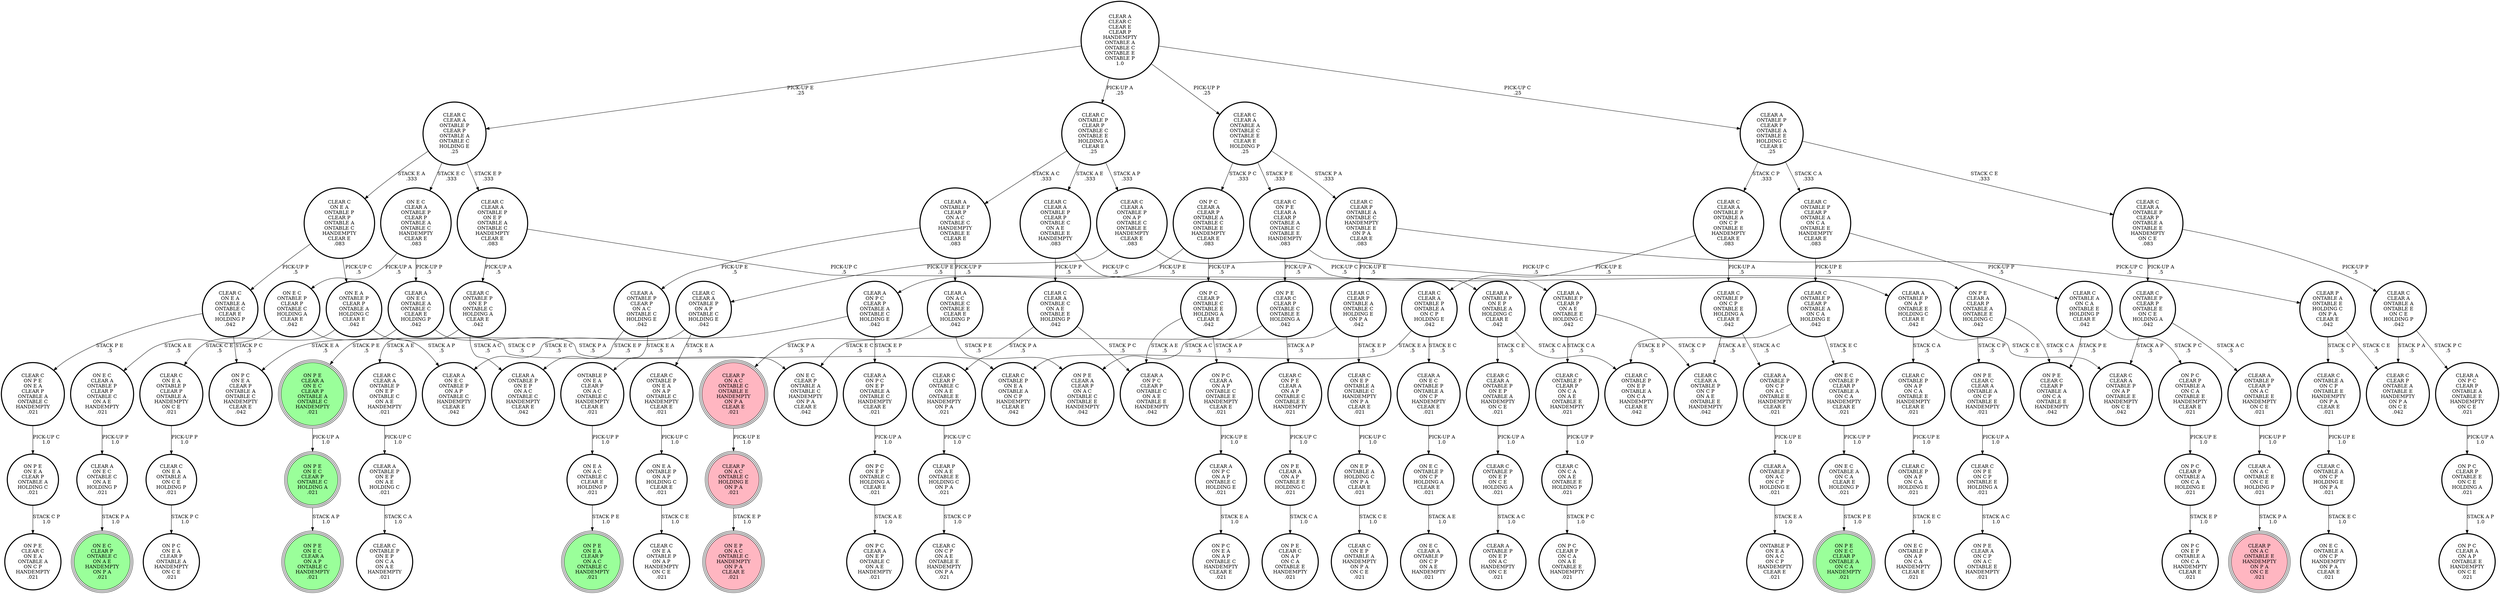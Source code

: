 digraph {
"CLEAR C\nONTABLE P\nON E P\nONTABLE C\nHOLDING A\nCLEAR E\n.042\n" -> "CLEAR A\nONTABLE P\nON E P\nON A C\nONTABLE C\nHANDEMPTY\nCLEAR E\n.042\n"[label="STACK A C\n.5\n"];
"CLEAR C\nONTABLE P\nON E P\nONTABLE C\nHOLDING A\nCLEAR E\n.042\n" -> "CLEAR C\nCLEAR A\nONTABLE P\nON E P\nONTABLE C\nON A E\nHANDEMPTY\n.021\n"[label="STACK A E\n.5\n"];
"CLEAR A\nCLEAR C\nCLEAR E\nCLEAR P\nHANDEMPTY\nONTABLE A\nONTABLE C\nONTABLE E\nONTABLE P\n1.0\n" -> "CLEAR C\nONTABLE P\nCLEAR P\nONTABLE C\nONTABLE E\nHOLDING A\nCLEAR E\n.25\n"[label="PICK-UP A\n.25\n"];
"CLEAR A\nCLEAR C\nCLEAR E\nCLEAR P\nHANDEMPTY\nONTABLE A\nONTABLE C\nONTABLE E\nONTABLE P\n1.0\n" -> "CLEAR A\nONTABLE P\nCLEAR P\nONTABLE A\nONTABLE E\nHOLDING C\nCLEAR E\n.25\n"[label="PICK-UP C\n.25\n"];
"CLEAR A\nCLEAR C\nCLEAR E\nCLEAR P\nHANDEMPTY\nONTABLE A\nONTABLE C\nONTABLE E\nONTABLE P\n1.0\n" -> "CLEAR C\nCLEAR A\nONTABLE P\nCLEAR P\nONTABLE A\nONTABLE C\nHOLDING E\n.25\n"[label="PICK-UP E\n.25\n"];
"CLEAR A\nCLEAR C\nCLEAR E\nCLEAR P\nHANDEMPTY\nONTABLE A\nONTABLE C\nONTABLE E\nONTABLE P\n1.0\n" -> "CLEAR C\nCLEAR A\nONTABLE A\nONTABLE C\nONTABLE E\nCLEAR E\nHOLDING P\n.25\n"[label="PICK-UP P\n.25\n"];
"CLEAR C\nCLEAR P\nONTABLE C\nON A E\nONTABLE E\nHANDEMPTY\nON P A\n.021\n" -> "CLEAR P\nON A E\nONTABLE E\nHOLDING C\nON P A\n.021\n"[label="PICK-UP C\n1.0\n"];
"ON E C\nCLEAR A\nONTABLE P\nCLEAR P\nONTABLE A\nONTABLE C\nHANDEMPTY\nCLEAR E\n.083\n" -> "CLEAR A\nON E C\nONTABLE A\nONTABLE C\nCLEAR E\nHOLDING P\n.042\n"[label="PICK-UP P\n.5\n"];
"ON E C\nCLEAR A\nONTABLE P\nCLEAR P\nONTABLE A\nONTABLE C\nHANDEMPTY\nCLEAR E\n.083\n" -> "ON E C\nONTABLE P\nCLEAR P\nONTABLE C\nHOLDING A\nCLEAR E\n.042\n"[label="PICK-UP A\n.5\n"];
"CLEAR A\nONTABLE P\nON E P\nONTABLE A\nHOLDING C\nCLEAR E\n.042\n" -> "CLEAR C\nCLEAR A\nONTABLE P\nON E P\nONTABLE A\nHANDEMPTY\nON C E\n.021\n"[label="STACK C E\n.5\n"];
"CLEAR A\nONTABLE P\nON E P\nONTABLE A\nHOLDING C\nCLEAR E\n.042\n" -> "CLEAR C\nONTABLE P\nON E P\nONTABLE A\nON C A\nHANDEMPTY\nCLEAR E\n.042\n"[label="STACK C A\n.5\n"];
"CLEAR C\nCLEAR P\nONTABLE A\nONTABLE C\nHANDEMPTY\nONTABLE E\nON P A\nCLEAR E\n.083\n" -> "CLEAR C\nCLEAR P\nONTABLE A\nONTABLE C\nHOLDING E\nON P A\n.042\n"[label="PICK-UP E\n.5\n"];
"CLEAR C\nCLEAR P\nONTABLE A\nONTABLE C\nHANDEMPTY\nONTABLE E\nON P A\nCLEAR E\n.083\n" -> "CLEAR P\nONTABLE A\nONTABLE E\nHOLDING C\nON P A\nCLEAR E\n.042\n"[label="PICK-UP C\n.5\n"];
"CLEAR C\nCLEAR A\nONTABLE P\nON E P\nONTABLE C\nON A E\nHANDEMPTY\n.021\n" -> "CLEAR A\nONTABLE P\nON E P\nON A E\nHOLDING C\n.021\n"[label="PICK-UP C\n1.0\n"];
"CLEAR C\nONTABLE P\nON C P\nONTABLE E\nHOLDING A\nCLEAR E\n.042\n" -> "CLEAR C\nCLEAR A\nONTABLE P\nON C P\nON A E\nONTABLE E\nHANDEMPTY\n.042\n"[label="STACK A E\n.5\n"];
"CLEAR C\nONTABLE P\nON C P\nONTABLE E\nHOLDING A\nCLEAR E\n.042\n" -> "CLEAR A\nONTABLE P\nON C P\nON A C\nONTABLE E\nHANDEMPTY\nCLEAR E\n.021\n"[label="STACK A C\n.5\n"];
"CLEAR C\nONTABLE P\nON E P\nON C E\nHOLDING A\n.021\n" -> "CLEAR A\nONTABLE P\nON E P\nON A C\nHANDEMPTY\nON C E\n.021\n"[label="STACK A C\n1.0\n"];
"CLEAR A\nONTABLE P\nCLEAR P\nON A E\nONTABLE E\nHOLDING C\n.042\n" -> "CLEAR C\nONTABLE P\nCLEAR P\nON C A\nON A E\nONTABLE E\nHANDEMPTY\n.021\n"[label="STACK C A\n.5\n"];
"CLEAR A\nONTABLE P\nCLEAR P\nON A E\nONTABLE E\nHOLDING C\n.042\n" -> "CLEAR C\nCLEAR A\nONTABLE P\nON C P\nON A E\nONTABLE E\nHANDEMPTY\n.042\n"[label="STACK C P\n.5\n"];
"ON P E\nCLEAR A\nCLEAR P\nONTABLE A\nONTABLE E\nHOLDING C\n.042\n" -> "ON P E\nCLEAR C\nCLEAR A\nONTABLE A\nON C P\nONTABLE E\nHANDEMPTY\n.021\n"[label="STACK C P\n.5\n"];
"ON P E\nCLEAR A\nCLEAR P\nONTABLE A\nONTABLE E\nHOLDING C\n.042\n" -> "ON P E\nCLEAR C\nCLEAR P\nONTABLE A\nON C A\nONTABLE E\nHANDEMPTY\n.042\n"[label="STACK C A\n.5\n"];
"CLEAR A\nONTABLE P\nCLEAR P\nON A C\nONTABLE C\nHOLDING E\n.042\n" -> "ONTABLE P\nON E A\nCLEAR P\nON A C\nONTABLE C\nHANDEMPTY\nCLEAR E\n.021\n"[label="STACK E A\n.5\n"];
"CLEAR A\nONTABLE P\nCLEAR P\nON A C\nONTABLE C\nHOLDING E\n.042\n" -> "CLEAR A\nONTABLE P\nON E P\nON A C\nONTABLE C\nHANDEMPTY\nCLEAR E\n.042\n"[label="STACK E P\n.5\n"];
"CLEAR C\nONTABLE A\nON C A\nONTABLE E\nHOLDING P\nCLEAR E\n.042\n" -> "ON P E\nCLEAR C\nCLEAR P\nONTABLE A\nON C A\nONTABLE E\nHANDEMPTY\n.042\n"[label="STACK P E\n.5\n"];
"CLEAR C\nONTABLE A\nON C A\nONTABLE E\nHOLDING P\nCLEAR E\n.042\n" -> "ON P C\nCLEAR P\nONTABLE A\nON C A\nONTABLE E\nHANDEMPTY\nCLEAR E\n.021\n"[label="STACK P C\n.5\n"];
"CLEAR C\nONTABLE P\nCLEAR P\nONTABLE E\nON C E\nHOLDING A\n.042\n" -> "CLEAR C\nCLEAR A\nONTABLE P\nON A P\nONTABLE E\nHANDEMPTY\nON C E\n.042\n"[label="STACK A P\n.5\n"];
"CLEAR C\nONTABLE P\nCLEAR P\nONTABLE E\nON C E\nHOLDING A\n.042\n" -> "CLEAR A\nONTABLE P\nCLEAR P\nON A C\nONTABLE E\nHANDEMPTY\nON C E\n.021\n"[label="STACK A C\n.5\n"];
"CLEAR C\nONTABLE P\nCLEAR P\nONTABLE A\nON C A\nHOLDING E\n.042\n" -> "ON E C\nONTABLE P\nCLEAR P\nONTABLE A\nON C A\nHANDEMPTY\nCLEAR E\n.021\n"[label="STACK E C\n.5\n"];
"CLEAR C\nONTABLE P\nCLEAR P\nONTABLE A\nON C A\nHOLDING E\n.042\n" -> "CLEAR C\nONTABLE P\nON E P\nONTABLE A\nON C A\nHANDEMPTY\nCLEAR E\n.042\n"[label="STACK E P\n.5\n"];
"CLEAR C\nONTABLE A\nON C P\nHOLDING E\nON P A\n.021\n" -> "ON E C\nONTABLE A\nON C P\nHANDEMPTY\nON P A\nCLEAR E\n.021\n"[label="STACK E C\n1.0\n"];
"CLEAR C\nCLEAR A\nONTABLE P\nCLEAR P\nONTABLE C\nON A E\nONTABLE E\nHANDEMPTY\n.083\n" -> "CLEAR A\nONTABLE P\nCLEAR P\nON A E\nONTABLE E\nHOLDING C\n.042\n"[label="PICK-UP C\n.5\n"];
"CLEAR C\nCLEAR A\nONTABLE P\nCLEAR P\nONTABLE C\nON A E\nONTABLE E\nHANDEMPTY\n.083\n" -> "CLEAR C\nCLEAR A\nONTABLE C\nON A E\nONTABLE E\nHOLDING P\n.042\n"[label="PICK-UP P\n.5\n"];
"ON P C\nCLEAR P\nONTABLE C\nONTABLE E\nHOLDING A\nCLEAR E\n.042\n" -> "CLEAR A\nON P C\nCLEAR P\nONTABLE C\nON A E\nONTABLE E\nHANDEMPTY\n.042\n"[label="STACK A E\n.5\n"];
"ON P C\nCLEAR P\nONTABLE C\nONTABLE E\nHOLDING A\nCLEAR E\n.042\n" -> "ON P C\nCLEAR A\nON A P\nONTABLE C\nONTABLE E\nHANDEMPTY\nCLEAR E\n.021\n"[label="STACK A P\n.5\n"];
"CLEAR C\nCLEAR A\nONTABLE P\nON E P\nONTABLE A\nHANDEMPTY\nON C E\n.021\n" -> "CLEAR C\nONTABLE P\nON E P\nON C E\nHOLDING A\n.021\n"[label="PICK-UP A\n1.0\n"];
"CLEAR A\nONTABLE P\nCLEAR P\nONTABLE A\nONTABLE E\nHOLDING C\nCLEAR E\n.25\n" -> "CLEAR C\nCLEAR A\nONTABLE P\nCLEAR P\nONTABLE A\nONTABLE E\nHANDEMPTY\nON C E\n.083\n"[label="STACK C E\n.333\n"];
"CLEAR A\nONTABLE P\nCLEAR P\nONTABLE A\nONTABLE E\nHOLDING C\nCLEAR E\n.25\n" -> "CLEAR C\nCLEAR A\nONTABLE P\nONTABLE A\nON C P\nONTABLE E\nHANDEMPTY\nCLEAR E\n.083\n"[label="STACK C P\n.333\n"];
"CLEAR A\nONTABLE P\nCLEAR P\nONTABLE A\nONTABLE E\nHOLDING C\nCLEAR E\n.25\n" -> "CLEAR C\nONTABLE P\nCLEAR P\nONTABLE A\nON C A\nONTABLE E\nHANDEMPTY\nCLEAR E\n.083\n"[label="STACK C A\n.333\n"];
"ON P E\nON E C\nCLEAR P\nONTABLE C\nHOLDING A\n.021\n" -> "ON P E\nON E C\nCLEAR A\nON A P\nONTABLE C\nHANDEMPTY\n.021\n"[label="STACK A P\n1.0\n"];
"CLEAR A\nONTABLE P\nON A P\nONTABLE E\nHOLDING C\nCLEAR E\n.042\n" -> "CLEAR C\nONTABLE P\nON A P\nON C A\nONTABLE E\nHANDEMPTY\nCLEAR E\n.021\n"[label="STACK C A\n.5\n"];
"CLEAR A\nONTABLE P\nON A P\nONTABLE E\nHOLDING C\nCLEAR E\n.042\n" -> "CLEAR C\nCLEAR A\nONTABLE P\nON A P\nONTABLE E\nHANDEMPTY\nON C E\n.042\n"[label="STACK C E\n.5\n"];
"ON E C\nONTABLE P\nCLEAR P\nONTABLE C\nHOLDING A\nCLEAR E\n.042\n" -> "CLEAR A\nON E C\nONTABLE P\nON A P\nONTABLE C\nHANDEMPTY\nCLEAR E\n.042\n"[label="STACK A P\n.5\n"];
"ON E C\nONTABLE P\nCLEAR P\nONTABLE C\nHOLDING A\nCLEAR E\n.042\n" -> "ON E C\nCLEAR A\nONTABLE P\nCLEAR P\nONTABLE C\nON A E\nHANDEMPTY\n.021\n"[label="STACK A E\n.5\n"];
"CLEAR C\nONTABLE P\nON A P\nON C A\nHOLDING E\n.021\n" -> "ON E C\nONTABLE P\nON A P\nON C A\nHANDEMPTY\nCLEAR E\n.021\n"[label="STACK E C\n1.0\n"];
"CLEAR A\nONTABLE P\nCLEAR P\nON A C\nONTABLE E\nHANDEMPTY\nON C E\n.021\n" -> "CLEAR A\nON A C\nONTABLE E\nON C E\nHOLDING P\n.021\n"[label="PICK-UP P\n1.0\n"];
"CLEAR C\nON E A\nONTABLE A\nONTABLE C\nCLEAR E\nHOLDING P\n.042\n" -> "CLEAR C\nON P E\nON E A\nCLEAR P\nONTABLE A\nONTABLE C\nHANDEMPTY\n.021\n"[label="STACK P E\n.5\n"];
"CLEAR C\nON E A\nONTABLE A\nONTABLE C\nCLEAR E\nHOLDING P\n.042\n" -> "ON P C\nON E A\nCLEAR P\nONTABLE A\nONTABLE C\nHANDEMPTY\nCLEAR E\n.042\n"[label="STACK P C\n.5\n"];
"ON P C\nCLEAR A\nON A P\nONTABLE C\nONTABLE E\nHANDEMPTY\nCLEAR E\n.021\n" -> "CLEAR A\nON P C\nON A P\nONTABLE C\nHOLDING E\n.021\n"[label="PICK-UP E\n1.0\n"];
"CLEAR C\nON P E\nON C P\nONTABLE E\nHOLDING A\n.021\n" -> "ON P E\nCLEAR A\nON C P\nON A C\nONTABLE E\nHANDEMPTY\n.021\n"[label="STACK A C\n1.0\n"];
"ON P E\nCLEAR A\nON A P\nONTABLE E\nHOLDING C\n.021\n" -> "ON P E\nCLEAR C\nON A P\nON C A\nONTABLE E\nHANDEMPTY\n.021\n"[label="STACK C A\n1.0\n"];
"CLEAR A\nON E C\nONTABLE P\nONTABLE A\nON C P\nHANDEMPTY\nCLEAR E\n.021\n" -> "ON E C\nONTABLE P\nON C P\nHOLDING A\nCLEAR E\n.021\n"[label="PICK-UP A\n1.0\n"];
"ON P E\nON E A\nCLEAR P\nONTABLE A\nHOLDING C\n.021\n" -> "ON P E\nCLEAR C\nON E A\nONTABLE A\nON C P\nHANDEMPTY\n.021\n"[label="STACK C P\n1.0\n"];
"CLEAR P\nONTABLE A\nONTABLE E\nHOLDING C\nON P A\nCLEAR E\n.042\n" -> "CLEAR C\nCLEAR P\nONTABLE A\nONTABLE E\nHANDEMPTY\nON P A\nON C E\n.042\n"[label="STACK C E\n.5\n"];
"CLEAR P\nONTABLE A\nONTABLE E\nHOLDING C\nON P A\nCLEAR E\n.042\n" -> "CLEAR C\nONTABLE A\nON C P\nONTABLE E\nHANDEMPTY\nON P A\nCLEAR E\n.021\n"[label="STACK C P\n.5\n"];
"CLEAR C\nON E A\nONTABLE P\nCLEAR P\nONTABLE A\nHANDEMPTY\nON C E\n.021\n" -> "CLEAR C\nON E A\nONTABLE A\nON C E\nHOLDING P\n.021\n"[label="PICK-UP P\n1.0\n"];
"CLEAR A\nON A C\nONTABLE C\nONTABLE E\nCLEAR E\nHOLDING P\n.042\n" -> "ON P E\nCLEAR A\nCLEAR P\nON A C\nONTABLE C\nONTABLE E\nHANDEMPTY\n.042\n"[label="STACK P E\n.5\n"];
"CLEAR A\nON A C\nONTABLE C\nONTABLE E\nCLEAR E\nHOLDING P\n.042\n" -> "CLEAR P\nON A C\nONTABLE C\nONTABLE E\nHANDEMPTY\nON P A\nCLEAR E\n.021\n"[label="STACK P A\n.5\n"];
"CLEAR C\nCLEAR A\nONTABLE A\nONTABLE E\nON C E\nHOLDING P\n.042\n" -> "CLEAR A\nON P C\nCLEAR P\nONTABLE A\nONTABLE E\nHANDEMPTY\nON C E\n.021\n"[label="STACK P C\n.5\n"];
"CLEAR C\nCLEAR A\nONTABLE A\nONTABLE E\nON C E\nHOLDING P\n.042\n" -> "CLEAR C\nCLEAR P\nONTABLE A\nONTABLE E\nHANDEMPTY\nON P A\nON C E\n.042\n"[label="STACK P A\n.5\n"];
"CLEAR C\nCLEAR A\nONTABLE P\nCLEAR P\nONTABLE A\nONTABLE E\nHANDEMPTY\nON C E\n.083\n" -> "CLEAR C\nCLEAR A\nONTABLE A\nONTABLE E\nON C E\nHOLDING P\n.042\n"[label="PICK-UP P\n.5\n"];
"CLEAR C\nCLEAR A\nONTABLE P\nCLEAR P\nONTABLE A\nONTABLE E\nHANDEMPTY\nON C E\n.083\n" -> "CLEAR C\nONTABLE P\nCLEAR P\nONTABLE E\nON C E\nHOLDING A\n.042\n"[label="PICK-UP A\n.5\n"];
"CLEAR C\nONTABLE P\nON A P\nON C A\nONTABLE E\nHANDEMPTY\nCLEAR E\n.021\n" -> "CLEAR C\nONTABLE P\nON A P\nON C A\nHOLDING E\n.021\n"[label="PICK-UP E\n1.0\n"];
"CLEAR C\nCLEAR A\nONTABLE P\nONTABLE A\nON C P\nONTABLE E\nHANDEMPTY\nCLEAR E\n.083\n" -> "CLEAR C\nCLEAR A\nONTABLE P\nONTABLE A\nON C P\nHOLDING E\n.042\n"[label="PICK-UP E\n.5\n"];
"CLEAR C\nCLEAR A\nONTABLE P\nONTABLE A\nON C P\nONTABLE E\nHANDEMPTY\nCLEAR E\n.083\n" -> "CLEAR C\nONTABLE P\nON C P\nONTABLE E\nHOLDING A\nCLEAR E\n.042\n"[label="PICK-UP A\n.5\n"];
"CLEAR A\nON P C\nON E P\nONTABLE A\nONTABLE C\nHANDEMPTY\nCLEAR E\n.021\n" -> "ON P C\nON E P\nONTABLE C\nHOLDING A\nCLEAR E\n.021\n"[label="PICK-UP A\n1.0\n"];
"CLEAR P\nON A E\nONTABLE E\nHOLDING C\nON P A\n.021\n" -> "CLEAR C\nON C P\nON A E\nONTABLE E\nHANDEMPTY\nON P A\n.021\n"[label="STACK C P\n1.0\n"];
"CLEAR C\nCLEAR P\nONTABLE A\nONTABLE C\nHOLDING E\nON P A\n.042\n" -> "ON E C\nCLEAR P\nONTABLE A\nONTABLE C\nHANDEMPTY\nON P A\nCLEAR E\n.042\n"[label="STACK E C\n.5\n"];
"CLEAR C\nCLEAR P\nONTABLE A\nONTABLE C\nHOLDING E\nON P A\n.042\n" -> "CLEAR C\nON E P\nONTABLE A\nONTABLE C\nHANDEMPTY\nON P A\nCLEAR E\n.021\n"[label="STACK E P\n.5\n"];
"CLEAR A\nONTABLE P\nON C P\nON A C\nONTABLE E\nHANDEMPTY\nCLEAR E\n.021\n" -> "CLEAR A\nONTABLE P\nON A C\nON C P\nHOLDING E\n.021\n"[label="PICK-UP E\n1.0\n"];
"CLEAR C\nON E P\nONTABLE A\nONTABLE C\nHANDEMPTY\nON P A\nCLEAR E\n.021\n" -> "ON E P\nONTABLE A\nHOLDING C\nON P A\nCLEAR E\n.021\n"[label="PICK-UP C\n1.0\n"];
"ON P E\nCLEAR C\nCLEAR A\nONTABLE A\nON C P\nONTABLE E\nHANDEMPTY\n.021\n" -> "CLEAR C\nON P E\nON C P\nONTABLE E\nHOLDING A\n.021\n"[label="PICK-UP A\n1.0\n"];
"CLEAR A\nONTABLE P\nON E P\nON A E\nHOLDING C\n.021\n" -> "CLEAR C\nONTABLE P\nON E P\nON C A\nON A E\nHANDEMPTY\n.021\n"[label="STACK C A\n1.0\n"];
"CLEAR C\nONTABLE P\nCLEAR P\nONTABLE A\nON C A\nONTABLE E\nHANDEMPTY\nCLEAR E\n.083\n" -> "CLEAR C\nONTABLE P\nCLEAR P\nONTABLE A\nON C A\nHOLDING E\n.042\n"[label="PICK-UP E\n.5\n"];
"CLEAR C\nONTABLE P\nCLEAR P\nONTABLE A\nON C A\nONTABLE E\nHANDEMPTY\nCLEAR E\n.083\n" -> "CLEAR C\nONTABLE A\nON C A\nONTABLE E\nHOLDING P\nCLEAR E\n.042\n"[label="PICK-UP P\n.5\n"];
"CLEAR P\nON A C\nONTABLE C\nONTABLE E\nHANDEMPTY\nON P A\nCLEAR E\n.021\n" -> "CLEAR P\nON A C\nONTABLE C\nHOLDING E\nON P A\n.021\n"[label="PICK-UP E\n1.0\n"];
"ONTABLE P\nON E A\nCLEAR P\nON A C\nONTABLE C\nHANDEMPTY\nCLEAR E\n.021\n" -> "ON E A\nON A C\nONTABLE C\nCLEAR E\nHOLDING P\n.021\n"[label="PICK-UP P\n1.0\n"];
"CLEAR A\nONTABLE P\nON A C\nON C P\nHOLDING E\n.021\n" -> "ONTABLE P\nON E A\nON A C\nON C P\nHANDEMPTY\nCLEAR E\n.021\n"[label="STACK E A\n1.0\n"];
"ON E C\nONTABLE P\nON C P\nHOLDING A\nCLEAR E\n.021\n" -> "ON E C\nCLEAR A\nONTABLE P\nON C P\nON A E\nHANDEMPTY\n.021\n"[label="STACK A E\n1.0\n"];
"CLEAR A\nON E C\nONTABLE C\nON A E\nHOLDING P\n.021\n" -> "ON E C\nCLEAR P\nONTABLE C\nON A E\nHANDEMPTY\nON P A\n.021\n"[label="STACK P A\n1.0\n"];
"CLEAR C\nONTABLE P\nCLEAR P\nONTABLE C\nONTABLE E\nHOLDING A\nCLEAR E\n.25\n" -> "CLEAR A\nONTABLE P\nCLEAR P\nON A C\nONTABLE C\nHANDEMPTY\nONTABLE E\nCLEAR E\n.083\n"[label="STACK A C\n.333\n"];
"CLEAR C\nONTABLE P\nCLEAR P\nONTABLE C\nONTABLE E\nHOLDING A\nCLEAR E\n.25\n" -> "CLEAR C\nCLEAR A\nONTABLE P\nCLEAR P\nONTABLE C\nON A E\nONTABLE E\nHANDEMPTY\n.083\n"[label="STACK A E\n.333\n"];
"CLEAR C\nONTABLE P\nCLEAR P\nONTABLE C\nONTABLE E\nHOLDING A\nCLEAR E\n.25\n" -> "CLEAR C\nCLEAR A\nONTABLE P\nON A P\nONTABLE C\nONTABLE E\nHANDEMPTY\nCLEAR E\n.083\n"[label="STACK A P\n.333\n"];
"ON E P\nONTABLE A\nHOLDING C\nON P A\nCLEAR E\n.021\n" -> "CLEAR C\nON E P\nONTABLE A\nHANDEMPTY\nON P A\nON C E\n.021\n"[label="STACK C E\n1.0\n"];
"ON P E\nCLEAR A\nON E C\nCLEAR P\nONTABLE A\nONTABLE C\nHANDEMPTY\n.021\n" -> "ON P E\nON E C\nCLEAR P\nONTABLE C\nHOLDING A\n.021\n"[label="PICK-UP A\n1.0\n"];
"CLEAR C\nON P E\nCLEAR A\nON A P\nONTABLE C\nONTABLE E\nHANDEMPTY\n.021\n" -> "ON P E\nCLEAR A\nON A P\nONTABLE E\nHOLDING C\n.021\n"[label="PICK-UP C\n1.0\n"];
"ON E A\nONTABLE P\nON A P\nHOLDING C\nCLEAR E\n.021\n" -> "CLEAR C\nON E A\nONTABLE P\nON A P\nHANDEMPTY\nON C E\n.021\n"[label="STACK C E\n1.0\n"];
"CLEAR C\nCLEAR A\nONTABLE P\nON A P\nONTABLE C\nHOLDING E\n.042\n" -> "CLEAR A\nON E C\nONTABLE P\nON A P\nONTABLE C\nHANDEMPTY\nCLEAR E\n.042\n"[label="STACK E C\n.5\n"];
"CLEAR C\nCLEAR A\nONTABLE P\nON A P\nONTABLE C\nHOLDING E\n.042\n" -> "CLEAR C\nONTABLE P\nON E A\nON A P\nONTABLE C\nHANDEMPTY\nCLEAR E\n.021\n"[label="STACK E A\n.5\n"];
"CLEAR C\nON E A\nONTABLE A\nON C E\nHOLDING P\n.021\n" -> "ON P C\nON E A\nCLEAR P\nONTABLE A\nHANDEMPTY\nON C E\n.021\n"[label="STACK P C\n1.0\n"];
"CLEAR A\nON E C\nONTABLE A\nONTABLE C\nCLEAR E\nHOLDING P\n.042\n" -> "ON P E\nCLEAR A\nON E C\nCLEAR P\nONTABLE A\nONTABLE C\nHANDEMPTY\n.021\n"[label="STACK P E\n.5\n"];
"CLEAR A\nON E C\nONTABLE A\nONTABLE C\nCLEAR E\nHOLDING P\n.042\n" -> "ON E C\nCLEAR P\nONTABLE A\nONTABLE C\nHANDEMPTY\nON P A\nCLEAR E\n.042\n"[label="STACK P A\n.5\n"];
"ON P C\nCLEAR P\nONTABLE E\nON C E\nHOLDING A\n.021\n" -> "ON P C\nCLEAR A\nON A P\nONTABLE E\nHANDEMPTY\nON C E\n.021\n"[label="STACK A P\n1.0\n"];
"ON P E\nCLEAR C\nCLEAR P\nONTABLE C\nONTABLE E\nHOLDING A\n.042\n" -> "ON P E\nCLEAR A\nCLEAR P\nON A C\nONTABLE C\nONTABLE E\nHANDEMPTY\n.042\n"[label="STACK A C\n.5\n"];
"ON P E\nCLEAR C\nCLEAR P\nONTABLE C\nONTABLE E\nHOLDING A\n.042\n" -> "CLEAR C\nON P E\nCLEAR A\nON A P\nONTABLE C\nONTABLE E\nHANDEMPTY\n.021\n"[label="STACK A P\n.5\n"];
"ON E C\nONTABLE P\nCLEAR P\nONTABLE A\nON C A\nHANDEMPTY\nCLEAR E\n.021\n" -> "ON E C\nONTABLE A\nON C A\nCLEAR E\nHOLDING P\n.021\n"[label="PICK-UP P\n1.0\n"];
"CLEAR C\nCLEAR A\nONTABLE P\nONTABLE A\nON C P\nHOLDING E\n.042\n" -> "CLEAR A\nON E C\nONTABLE P\nONTABLE A\nON C P\nHANDEMPTY\nCLEAR E\n.021\n"[label="STACK E C\n.5\n"];
"CLEAR C\nCLEAR A\nONTABLE P\nONTABLE A\nON C P\nHOLDING E\n.042\n" -> "CLEAR C\nONTABLE P\nON E A\nONTABLE A\nON C P\nHANDEMPTY\nCLEAR E\n.042\n"[label="STACK E A\n.5\n"];
"ON P C\nCLEAR P\nONTABLE A\nON C A\nHOLDING E\n.021\n" -> "ON P C\nON E P\nONTABLE A\nON C A\nHANDEMPTY\nCLEAR E\n.021\n"[label="STACK E P\n1.0\n"];
"CLEAR C\nCLEAR A\nONTABLE C\nON A E\nONTABLE E\nHOLDING P\n.042\n" -> "CLEAR C\nCLEAR P\nONTABLE C\nON A E\nONTABLE E\nHANDEMPTY\nON P A\n.021\n"[label="STACK P A\n.5\n"];
"CLEAR C\nCLEAR A\nONTABLE C\nON A E\nONTABLE E\nHOLDING P\n.042\n" -> "CLEAR A\nON P C\nCLEAR P\nONTABLE C\nON A E\nONTABLE E\nHANDEMPTY\n.042\n"[label="STACK P C\n.5\n"];
"CLEAR C\nCLEAR A\nONTABLE P\nCLEAR P\nONTABLE A\nONTABLE C\nHOLDING E\n.25\n" -> "CLEAR C\nON E A\nONTABLE P\nCLEAR P\nONTABLE A\nONTABLE C\nHANDEMPTY\nCLEAR E\n.083\n"[label="STACK E A\n.333\n"];
"CLEAR C\nCLEAR A\nONTABLE P\nCLEAR P\nONTABLE A\nONTABLE C\nHOLDING E\n.25\n" -> "ON E C\nCLEAR A\nONTABLE P\nCLEAR P\nONTABLE A\nONTABLE C\nHANDEMPTY\nCLEAR E\n.083\n"[label="STACK E C\n.333\n"];
"CLEAR C\nCLEAR A\nONTABLE P\nCLEAR P\nONTABLE A\nONTABLE C\nHOLDING E\n.25\n" -> "CLEAR C\nCLEAR A\nONTABLE P\nON E P\nONTABLE A\nONTABLE C\nHANDEMPTY\nCLEAR E\n.083\n"[label="STACK E P\n.333\n"];
"CLEAR C\nON E A\nONTABLE P\nCLEAR P\nONTABLE A\nONTABLE C\nHANDEMPTY\nCLEAR E\n.083\n" -> "CLEAR C\nON E A\nONTABLE A\nONTABLE C\nCLEAR E\nHOLDING P\n.042\n"[label="PICK-UP P\n.5\n"];
"CLEAR C\nON E A\nONTABLE P\nCLEAR P\nONTABLE A\nONTABLE C\nHANDEMPTY\nCLEAR E\n.083\n" -> "ON E A\nONTABLE P\nCLEAR P\nONTABLE A\nHOLDING C\nCLEAR E\n.042\n"[label="PICK-UP C\n.5\n"];
"CLEAR C\nON P E\nON E A\nCLEAR P\nONTABLE A\nONTABLE C\nHANDEMPTY\n.021\n" -> "ON P E\nON E A\nCLEAR P\nONTABLE A\nHOLDING C\n.021\n"[label="PICK-UP C\n1.0\n"];
"CLEAR A\nONTABLE P\nCLEAR P\nON A C\nONTABLE C\nHANDEMPTY\nONTABLE E\nCLEAR E\n.083\n" -> "CLEAR A\nONTABLE P\nCLEAR P\nON A C\nONTABLE C\nHOLDING E\n.042\n"[label="PICK-UP E\n.5\n"];
"CLEAR A\nONTABLE P\nCLEAR P\nON A C\nONTABLE C\nHANDEMPTY\nONTABLE E\nCLEAR E\n.083\n" -> "CLEAR A\nON A C\nONTABLE C\nONTABLE E\nCLEAR E\nHOLDING P\n.042\n"[label="PICK-UP P\n.5\n"];
"ON E A\nONTABLE P\nCLEAR P\nONTABLE A\nHOLDING C\nCLEAR E\n.042\n" -> "CLEAR C\nONTABLE P\nON E A\nONTABLE A\nON C P\nHANDEMPTY\nCLEAR E\n.042\n"[label="STACK C P\n.5\n"];
"ON E A\nONTABLE P\nCLEAR P\nONTABLE A\nHOLDING C\nCLEAR E\n.042\n" -> "CLEAR C\nON E A\nONTABLE P\nCLEAR P\nONTABLE A\nHANDEMPTY\nON C E\n.021\n"[label="STACK C E\n.5\n"];
"CLEAR P\nON A C\nONTABLE C\nHOLDING E\nON P A\n.021\n" -> "ON E P\nON A C\nONTABLE C\nHANDEMPTY\nON P A\nCLEAR E\n.021\n"[label="STACK E P\n1.0\n"];
"CLEAR C\nCLEAR A\nONTABLE P\nON A P\nONTABLE C\nONTABLE E\nHANDEMPTY\nCLEAR E\n.083\n" -> "CLEAR C\nCLEAR A\nONTABLE P\nON A P\nONTABLE C\nHOLDING E\n.042\n"[label="PICK-UP E\n.5\n"];
"CLEAR C\nCLEAR A\nONTABLE P\nON A P\nONTABLE C\nONTABLE E\nHANDEMPTY\nCLEAR E\n.083\n" -> "CLEAR A\nONTABLE P\nON A P\nONTABLE E\nHOLDING C\nCLEAR E\n.042\n"[label="PICK-UP C\n.5\n"];
"CLEAR A\nON A C\nONTABLE E\nON C E\nHOLDING P\n.021\n" -> "CLEAR P\nON A C\nONTABLE E\nHANDEMPTY\nON P A\nON C E\n.021\n"[label="STACK P A\n1.0\n"];
"CLEAR A\nON P C\nCLEAR P\nONTABLE A\nONTABLE C\nHOLDING E\n.042\n" -> "CLEAR A\nON P C\nON E P\nONTABLE A\nONTABLE C\nHANDEMPTY\nCLEAR E\n.021\n"[label="STACK E P\n.5\n"];
"CLEAR A\nON P C\nCLEAR P\nONTABLE A\nONTABLE C\nHOLDING E\n.042\n" -> "ON P C\nON E A\nCLEAR P\nONTABLE A\nONTABLE C\nHANDEMPTY\nCLEAR E\n.042\n"[label="STACK E A\n.5\n"];
"ON E C\nCLEAR A\nONTABLE P\nCLEAR P\nONTABLE C\nON A E\nHANDEMPTY\n.021\n" -> "CLEAR A\nON E C\nONTABLE C\nON A E\nHOLDING P\n.021\n"[label="PICK-UP P\n1.0\n"];
"CLEAR C\nON C A\nON A E\nONTABLE E\nHOLDING P\n.021\n" -> "ON P C\nCLEAR P\nON C A\nON A E\nONTABLE E\nHANDEMPTY\n.021\n"[label="STACK P C\n1.0\n"];
"CLEAR C\nCLEAR A\nONTABLE A\nONTABLE C\nONTABLE E\nCLEAR E\nHOLDING P\n.25\n" -> "ON P C\nCLEAR A\nCLEAR P\nONTABLE A\nONTABLE C\nONTABLE E\nHANDEMPTY\nCLEAR E\n.083\n"[label="STACK P C\n.333\n"];
"CLEAR C\nCLEAR A\nONTABLE A\nONTABLE C\nONTABLE E\nCLEAR E\nHOLDING P\n.25\n" -> "CLEAR C\nCLEAR P\nONTABLE A\nONTABLE C\nHANDEMPTY\nONTABLE E\nON P A\nCLEAR E\n.083\n"[label="STACK P A\n.333\n"];
"CLEAR C\nCLEAR A\nONTABLE A\nONTABLE C\nONTABLE E\nCLEAR E\nHOLDING P\n.25\n" -> "CLEAR C\nON P E\nCLEAR A\nCLEAR P\nONTABLE A\nONTABLE C\nONTABLE E\nHANDEMPTY\n.083\n"[label="STACK P E\n.333\n"];
"CLEAR A\nON P C\nON A P\nONTABLE C\nHOLDING E\n.021\n" -> "ON P C\nON E A\nON A P\nONTABLE C\nHANDEMPTY\nCLEAR E\n.021\n"[label="STACK E A\n1.0\n"];
"ON E C\nONTABLE A\nON C A\nCLEAR E\nHOLDING P\n.021\n" -> "ON P E\nON E C\nCLEAR P\nONTABLE A\nON C A\nHANDEMPTY\n.021\n"[label="STACK P E\n1.0\n"];
"ON P C\nCLEAR A\nCLEAR P\nONTABLE A\nONTABLE C\nONTABLE E\nHANDEMPTY\nCLEAR E\n.083\n" -> "CLEAR A\nON P C\nCLEAR P\nONTABLE A\nONTABLE C\nHOLDING E\n.042\n"[label="PICK-UP E\n.5\n"];
"ON P C\nCLEAR A\nCLEAR P\nONTABLE A\nONTABLE C\nONTABLE E\nHANDEMPTY\nCLEAR E\n.083\n" -> "ON P C\nCLEAR P\nONTABLE C\nONTABLE E\nHOLDING A\nCLEAR E\n.042\n"[label="PICK-UP A\n.5\n"];
"ON E A\nON A C\nONTABLE C\nCLEAR E\nHOLDING P\n.021\n" -> "ON P E\nON E A\nCLEAR P\nON A C\nONTABLE C\nHANDEMPTY\n.021\n"[label="STACK P E\n1.0\n"];
"CLEAR C\nONTABLE A\nON C P\nONTABLE E\nHANDEMPTY\nON P A\nCLEAR E\n.021\n" -> "CLEAR C\nONTABLE A\nON C P\nHOLDING E\nON P A\n.021\n"[label="PICK-UP E\n1.0\n"];
"CLEAR C\nONTABLE P\nON E A\nON A P\nONTABLE C\nHANDEMPTY\nCLEAR E\n.021\n" -> "ON E A\nONTABLE P\nON A P\nHOLDING C\nCLEAR E\n.021\n"[label="PICK-UP C\n1.0\n"];
"CLEAR C\nCLEAR A\nONTABLE P\nON E P\nONTABLE A\nONTABLE C\nHANDEMPTY\nCLEAR E\n.083\n" -> "CLEAR A\nONTABLE P\nON E P\nONTABLE A\nHOLDING C\nCLEAR E\n.042\n"[label="PICK-UP C\n.5\n"];
"CLEAR C\nCLEAR A\nONTABLE P\nON E P\nONTABLE A\nONTABLE C\nHANDEMPTY\nCLEAR E\n.083\n" -> "CLEAR C\nONTABLE P\nON E P\nONTABLE C\nHOLDING A\nCLEAR E\n.042\n"[label="PICK-UP A\n.5\n"];
"CLEAR A\nON P C\nCLEAR P\nONTABLE A\nONTABLE E\nHANDEMPTY\nON C E\n.021\n" -> "ON P C\nCLEAR P\nONTABLE E\nON C E\nHOLDING A\n.021\n"[label="PICK-UP A\n1.0\n"];
"ON P C\nON E P\nONTABLE C\nHOLDING A\nCLEAR E\n.021\n" -> "ON P C\nCLEAR A\nON E P\nONTABLE C\nON A E\nHANDEMPTY\n.021\n"[label="STACK A E\n1.0\n"];
"ON P C\nCLEAR P\nONTABLE A\nON C A\nONTABLE E\nHANDEMPTY\nCLEAR E\n.021\n" -> "ON P C\nCLEAR P\nONTABLE A\nON C A\nHOLDING E\n.021\n"[label="PICK-UP E\n1.0\n"];
"CLEAR C\nON P E\nCLEAR A\nCLEAR P\nONTABLE A\nONTABLE C\nONTABLE E\nHANDEMPTY\n.083\n" -> "ON P E\nCLEAR A\nCLEAR P\nONTABLE A\nONTABLE E\nHOLDING C\n.042\n"[label="PICK-UP C\n.5\n"];
"CLEAR C\nON P E\nCLEAR A\nCLEAR P\nONTABLE A\nONTABLE C\nONTABLE E\nHANDEMPTY\n.083\n" -> "ON P E\nCLEAR C\nCLEAR P\nONTABLE C\nONTABLE E\nHOLDING A\n.042\n"[label="PICK-UP A\n.5\n"];
"CLEAR C\nONTABLE P\nCLEAR P\nON C A\nON A E\nONTABLE E\nHANDEMPTY\n.021\n" -> "CLEAR C\nON C A\nON A E\nONTABLE E\nHOLDING P\n.021\n"[label="PICK-UP P\n1.0\n"];
"ON E P\nON A C\nONTABLE C\nHANDEMPTY\nON P A\nCLEAR E\n.021\n" [shape=circle, style=filled, fillcolor=lightpink, peripheries=3];
"CLEAR P\nON A C\nONTABLE E\nHANDEMPTY\nON P A\nON C E\n.021\n" [shape=circle, style=filled, fillcolor=lightpink, peripheries=3];
"ON P E\nON E C\nCLEAR A\nON A P\nONTABLE C\nHANDEMPTY\n.021\n" [shape=circle, style=filled, fillcolor=palegreen1, peripheries=3];
"ON P E\nCLEAR C\nON A P\nON C A\nONTABLE E\nHANDEMPTY\n.021\n" [shape=circle, penwidth=3];
"ON P C\nON E A\nCLEAR P\nONTABLE A\nONTABLE C\nHANDEMPTY\nCLEAR E\n.042\n" [shape=circle, penwidth=3];
"CLEAR A\nON E C\nONTABLE P\nON A P\nONTABLE C\nHANDEMPTY\nCLEAR E\n.042\n" [shape=circle, penwidth=3];
"CLEAR C\nONTABLE P\nON E P\nON C A\nON A E\nHANDEMPTY\n.021\n" [shape=circle, penwidth=3];
"ON P E\nCLEAR C\nCLEAR P\nONTABLE A\nON C A\nONTABLE E\nHANDEMPTY\n.042\n" [shape=circle, penwidth=3];
"CLEAR A\nON P C\nCLEAR P\nONTABLE C\nON A E\nONTABLE E\nHANDEMPTY\n.042\n" [shape=circle, penwidth=3];
"CLEAR C\nONTABLE P\nON E P\nONTABLE A\nON C A\nHANDEMPTY\nCLEAR E\n.042\n" [shape=circle, penwidth=3];
"ON P C\nON E P\nONTABLE A\nON C A\nHANDEMPTY\nCLEAR E\n.021\n" [shape=circle, penwidth=3];
"ON P C\nON E A\nCLEAR P\nONTABLE A\nHANDEMPTY\nON C E\n.021\n" [shape=circle, penwidth=3];
"ON P C\nCLEAR A\nON A P\nONTABLE E\nHANDEMPTY\nON C E\n.021\n" [shape=circle, penwidth=3];
"CLEAR C\nON E A\nONTABLE P\nON A P\nHANDEMPTY\nON C E\n.021\n" [shape=circle, penwidth=3];
"CLEAR A\nONTABLE P\nON E P\nON A C\nONTABLE C\nHANDEMPTY\nCLEAR E\n.042\n" [shape=circle, penwidth=3];
"ON P E\nCLEAR A\nCLEAR P\nON A C\nONTABLE C\nONTABLE E\nHANDEMPTY\n.042\n" [shape=circle, penwidth=3];
"ON P E\nCLEAR C\nON E A\nONTABLE A\nON C P\nHANDEMPTY\n.021\n" [shape=circle, penwidth=3];
"CLEAR A\nONTABLE P\nON E P\nON A C\nHANDEMPTY\nON C E\n.021\n" [shape=circle, penwidth=3];
"ON P E\nCLEAR A\nON C P\nON A C\nONTABLE E\nHANDEMPTY\n.021\n" [shape=circle, penwidth=3];
"CLEAR C\nON E P\nONTABLE A\nHANDEMPTY\nON P A\nON C E\n.021\n" [shape=circle, penwidth=3];
"CLEAR C\nONTABLE P\nON E A\nONTABLE A\nON C P\nHANDEMPTY\nCLEAR E\n.042\n" [shape=circle, penwidth=3];
"ON E C\nCLEAR A\nONTABLE P\nON C P\nON A E\nHANDEMPTY\n.021\n" [shape=circle, penwidth=3];
"CLEAR C\nCLEAR P\nONTABLE A\nONTABLE E\nHANDEMPTY\nON P A\nON C E\n.042\n" [shape=circle, penwidth=3];
"CLEAR C\nON C P\nON A E\nONTABLE E\nHANDEMPTY\nON P A\n.021\n" [shape=circle, penwidth=3];
"ON P C\nON E A\nON A P\nONTABLE C\nHANDEMPTY\nCLEAR E\n.021\n" [shape=circle, penwidth=3];
"CLEAR C\nCLEAR A\nONTABLE P\nON A P\nONTABLE E\nHANDEMPTY\nON C E\n.042\n" [shape=circle, penwidth=3];
"CLEAR C\nCLEAR A\nONTABLE P\nON C P\nON A E\nONTABLE E\nHANDEMPTY\n.042\n" [shape=circle, penwidth=3];
"ON E C\nCLEAR P\nONTABLE A\nONTABLE C\nHANDEMPTY\nON P A\nCLEAR E\n.042\n" [shape=circle, penwidth=3];
"ON P C\nCLEAR A\nON E P\nONTABLE C\nON A E\nHANDEMPTY\n.021\n" [shape=circle, penwidth=3];
"ONTABLE P\nON E A\nON A C\nON C P\nHANDEMPTY\nCLEAR E\n.021\n" [shape=circle, penwidth=3];
"ON E C\nONTABLE P\nON A P\nON C A\nHANDEMPTY\nCLEAR E\n.021\n" [shape=circle, penwidth=3];
"ON P E\nON E C\nCLEAR P\nONTABLE A\nON C A\nHANDEMPTY\n.021\n" [shape=circle, style=filled, fillcolor=palegreen1, peripheries=3];
"ON E C\nONTABLE A\nON C P\nHANDEMPTY\nON P A\nCLEAR E\n.021\n" [shape=circle, penwidth=3];
"ON E C\nCLEAR P\nONTABLE C\nON A E\nHANDEMPTY\nON P A\n.021\n" [shape=circle, style=filled, fillcolor=palegreen1, peripheries=3];
"ON P E\nON E A\nCLEAR P\nON A C\nONTABLE C\nHANDEMPTY\n.021\n" [shape=circle, style=filled, fillcolor=palegreen1, peripheries=3];
"ON P C\nCLEAR P\nON C A\nON A E\nONTABLE E\nHANDEMPTY\n.021\n" [shape=circle, penwidth=3];
"CLEAR C\nCLEAR A\nONTABLE P\nCLEAR P\nONTABLE A\nONTABLE C\nHOLDING E\n.25\n" [shape=circle, penwidth=3];
"ON E P\nON A C\nONTABLE C\nHANDEMPTY\nON P A\nCLEAR E\n.021\n" [shape=circle, style=filled, fillcolor=lightpink, peripheries=3];
"CLEAR A\nONTABLE P\nON A C\nON C P\nHOLDING E\n.021\n" [shape=circle, penwidth=3];
"CLEAR P\nON A C\nONTABLE E\nHANDEMPTY\nON P A\nON C E\n.021\n" [shape=circle, style=filled, fillcolor=lightpink, peripheries=3];
"ON P E\nON E C\nCLEAR A\nON A P\nONTABLE C\nHANDEMPTY\n.021\n" [shape=circle, style=filled, fillcolor=palegreen1, peripheries=3];
"CLEAR A\nON E C\nONTABLE A\nONTABLE C\nCLEAR E\nHOLDING P\n.042\n" [shape=circle, penwidth=3];
"ON P E\nCLEAR C\nON A P\nON C A\nONTABLE E\nHANDEMPTY\n.021\n" [shape=circle, penwidth=3];
"CLEAR A\nCLEAR C\nCLEAR E\nCLEAR P\nHANDEMPTY\nONTABLE A\nONTABLE C\nONTABLE E\nONTABLE P\n1.0\n" [shape=circle, penwidth=3];
"ON P C\nON E A\nCLEAR P\nONTABLE A\nONTABLE C\nHANDEMPTY\nCLEAR E\n.042\n" [shape=circle, penwidth=3];
"CLEAR A\nONTABLE P\nON A P\nONTABLE E\nHOLDING C\nCLEAR E\n.042\n" [shape=circle, penwidth=3];
"CLEAR C\nON P E\nCLEAR A\nON A P\nONTABLE C\nONTABLE E\nHANDEMPTY\n.021\n" [shape=circle, penwidth=3];
"CLEAR A\nON A C\nONTABLE E\nON C E\nHOLDING P\n.021\n" [shape=circle, penwidth=3];
"CLEAR A\nON E C\nONTABLE P\nON A P\nONTABLE C\nHANDEMPTY\nCLEAR E\n.042\n" [shape=circle, penwidth=3];
"CLEAR A\nON E C\nONTABLE C\nON A E\nHOLDING P\n.021\n" [shape=circle, penwidth=3];
"CLEAR C\nONTABLE P\nCLEAR P\nON C A\nON A E\nONTABLE E\nHANDEMPTY\n.021\n" [shape=circle, penwidth=3];
"CLEAR C\nONTABLE P\nON E P\nON C A\nON A E\nHANDEMPTY\n.021\n" [shape=circle, penwidth=3];
"ON P C\nCLEAR A\nON A P\nONTABLE C\nONTABLE E\nHANDEMPTY\nCLEAR E\n.021\n" [shape=circle, penwidth=3];
"CLEAR C\nCLEAR P\nONTABLE A\nONTABLE C\nHANDEMPTY\nONTABLE E\nON P A\nCLEAR E\n.083\n" [shape=circle, penwidth=3];
"ON P E\nCLEAR C\nCLEAR P\nONTABLE A\nON C A\nONTABLE E\nHANDEMPTY\n.042\n" [shape=circle, penwidth=3];
"CLEAR C\nON C A\nON A E\nONTABLE E\nHOLDING P\n.021\n" [shape=circle, penwidth=3];
"CLEAR A\nON P C\nCLEAR P\nONTABLE C\nON A E\nONTABLE E\nHANDEMPTY\n.042\n" [shape=circle, penwidth=3];
"CLEAR C\nONTABLE P\nON E P\nONTABLE A\nON C A\nHANDEMPTY\nCLEAR E\n.042\n" [shape=circle, penwidth=3];
"ON P C\nON E P\nONTABLE A\nON C A\nHANDEMPTY\nCLEAR E\n.021\n" [shape=circle, penwidth=3];
"CLEAR C\nONTABLE P\nCLEAR P\nONTABLE C\nONTABLE E\nHOLDING A\nCLEAR E\n.25\n" [shape=circle, penwidth=3];
"ON E C\nONTABLE A\nON C A\nCLEAR E\nHOLDING P\n.021\n" [shape=circle, penwidth=3];
"CLEAR C\nCLEAR P\nONTABLE A\nONTABLE C\nHOLDING E\nON P A\n.042\n" [shape=circle, penwidth=3];
"CLEAR C\nCLEAR A\nONTABLE A\nONTABLE C\nONTABLE E\nCLEAR E\nHOLDING P\n.25\n" [shape=circle, penwidth=3];
"CLEAR C\nON E A\nONTABLE P\nCLEAR P\nONTABLE A\nONTABLE C\nHANDEMPTY\nCLEAR E\n.083\n" [shape=circle, penwidth=3];
"CLEAR C\nON P E\nON C P\nONTABLE E\nHOLDING A\n.021\n" [shape=circle, penwidth=3];
"CLEAR C\nONTABLE P\nCLEAR P\nONTABLE A\nON C A\nONTABLE E\nHANDEMPTY\nCLEAR E\n.083\n" [shape=circle, penwidth=3];
"ON P C\nON E A\nCLEAR P\nONTABLE A\nHANDEMPTY\nON C E\n.021\n" [shape=circle, penwidth=3];
"CLEAR P\nON A C\nONTABLE C\nHOLDING E\nON P A\n.021\n" [shape=circle, style=filled, fillcolor=lightpink, peripheries=3];
"ON P C\nCLEAR A\nCLEAR P\nONTABLE A\nONTABLE C\nONTABLE E\nHANDEMPTY\nCLEAR E\n.083\n" [shape=circle, penwidth=3];
"ON E P\nONTABLE A\nHOLDING C\nON P A\nCLEAR E\n.021\n" [shape=circle, penwidth=3];
"ON P C\nCLEAR A\nON A P\nONTABLE E\nHANDEMPTY\nON C E\n.021\n" [shape=circle, penwidth=3];
"CLEAR C\nON E A\nONTABLE P\nON A P\nHANDEMPTY\nON C E\n.021\n" [shape=circle, penwidth=3];
"CLEAR P\nON A E\nONTABLE E\nHOLDING C\nON P A\n.021\n" [shape=circle, penwidth=3];
"CLEAR A\nONTABLE P\nON E P\nONTABLE A\nHOLDING C\nCLEAR E\n.042\n" [shape=circle, penwidth=3];
"CLEAR C\nONTABLE P\nCLEAR P\nONTABLE E\nON C E\nHOLDING A\n.042\n" [shape=circle, penwidth=3];
"CLEAR C\nONTABLE P\nON E P\nONTABLE C\nHOLDING A\nCLEAR E\n.042\n" [shape=circle, penwidth=3];
"ON P E\nCLEAR A\nCLEAR P\nONTABLE A\nONTABLE E\nHOLDING C\n.042\n" [shape=circle, penwidth=3];
"CLEAR A\nONTABLE P\nON E P\nON A C\nONTABLE C\nHANDEMPTY\nCLEAR E\n.042\n" [shape=circle, penwidth=3];
"CLEAR C\nCLEAR A\nONTABLE P\nON A P\nONTABLE C\nHOLDING E\n.042\n" [shape=circle, penwidth=3];
"CLEAR C\nCLEAR A\nONTABLE P\nON E P\nONTABLE C\nON A E\nHANDEMPTY\n.021\n" [shape=circle, penwidth=3];
"CLEAR C\nCLEAR A\nONTABLE A\nONTABLE E\nON C E\nHOLDING P\n.042\n" [shape=circle, penwidth=3];
"ON P E\nCLEAR A\nCLEAR P\nON A C\nONTABLE C\nONTABLE E\nHANDEMPTY\n.042\n" [shape=circle, penwidth=3];
"CLEAR A\nON P C\nCLEAR P\nONTABLE A\nONTABLE C\nHOLDING E\n.042\n" [shape=circle, penwidth=3];
"CLEAR C\nON E P\nONTABLE A\nONTABLE C\nHANDEMPTY\nON P A\nCLEAR E\n.021\n" [shape=circle, penwidth=3];
"CLEAR C\nONTABLE A\nON C P\nHOLDING E\nON P A\n.021\n" [shape=circle, penwidth=3];
"CLEAR C\nON E A\nONTABLE A\nON C E\nHOLDING P\n.021\n" [shape=circle, penwidth=3];
"ON P E\nCLEAR C\nCLEAR P\nONTABLE C\nONTABLE E\nHOLDING A\n.042\n" [shape=circle, penwidth=3];
"ON P E\nCLEAR C\nCLEAR A\nONTABLE A\nON C P\nONTABLE E\nHANDEMPTY\n.021\n" [shape=circle, penwidth=3];
"ON P C\nON E P\nONTABLE C\nHOLDING A\nCLEAR E\n.021\n" [shape=circle, penwidth=3];
"CLEAR A\nON A C\nONTABLE C\nONTABLE E\nCLEAR E\nHOLDING P\n.042\n" [shape=circle, penwidth=3];
"ON P E\nCLEAR C\nON E A\nONTABLE A\nON C P\nHANDEMPTY\n.021\n" [shape=circle, penwidth=3];
"CLEAR A\nONTABLE P\nON E P\nON A C\nHANDEMPTY\nON C E\n.021\n" [shape=circle, penwidth=3];
"ON E A\nONTABLE P\nON A P\nHOLDING C\nCLEAR E\n.021\n" [shape=circle, penwidth=3];
"CLEAR C\nCLEAR P\nONTABLE C\nON A E\nONTABLE E\nHANDEMPTY\nON P A\n.021\n" [shape=circle, penwidth=3];
"CLEAR A\nONTABLE P\nCLEAR P\nON A C\nONTABLE E\nHANDEMPTY\nON C E\n.021\n" [shape=circle, penwidth=3];
"CLEAR C\nON P E\nCLEAR A\nCLEAR P\nONTABLE A\nONTABLE C\nONTABLE E\nHANDEMPTY\n.083\n" [shape=circle, penwidth=3];
"ON P E\nCLEAR A\nON E C\nCLEAR P\nONTABLE A\nONTABLE C\nHANDEMPTY\n.021\n" [shape=circle, style=filled, fillcolor=palegreen1, peripheries=3];
"ON P C\nCLEAR P\nONTABLE E\nON C E\nHOLDING A\n.021\n" [shape=circle, penwidth=3];
"CLEAR C\nCLEAR A\nONTABLE P\nCLEAR P\nONTABLE A\nONTABLE E\nHANDEMPTY\nON C E\n.083\n" [shape=circle, penwidth=3];
"ON P E\nCLEAR A\nON C P\nON A C\nONTABLE E\nHANDEMPTY\n.021\n" [shape=circle, penwidth=3];
"CLEAR C\nCLEAR A\nONTABLE P\nONTABLE A\nON C P\nHOLDING E\n.042\n" [shape=circle, penwidth=3];
"CLEAR C\nONTABLE P\nON E P\nON C E\nHOLDING A\n.021\n" [shape=circle, penwidth=3];
"ON P C\nCLEAR P\nONTABLE C\nONTABLE E\nHOLDING A\nCLEAR E\n.042\n" [shape=circle, penwidth=3];
"CLEAR C\nCLEAR A\nONTABLE P\nON E P\nONTABLE A\nHANDEMPTY\nON C E\n.021\n" [shape=circle, penwidth=3];
"CLEAR C\nONTABLE A\nON C A\nONTABLE E\nHOLDING P\nCLEAR E\n.042\n" [shape=circle, penwidth=3];
"CLEAR C\nON E P\nONTABLE A\nHANDEMPTY\nON P A\nON C E\n.021\n" [shape=circle, penwidth=3];
"ON P C\nCLEAR P\nONTABLE A\nON C A\nONTABLE E\nHANDEMPTY\nCLEAR E\n.021\n" [shape=circle, penwidth=3];
"ON P C\nCLEAR P\nONTABLE A\nON C A\nHOLDING E\n.021\n" [shape=circle, penwidth=3];
"CLEAR C\nONTABLE A\nON C P\nONTABLE E\nHANDEMPTY\nON P A\nCLEAR E\n.021\n" [shape=circle, penwidth=3];
"CLEAR A\nONTABLE P\nCLEAR P\nONTABLE A\nONTABLE E\nHOLDING C\nCLEAR E\n.25\n" [shape=circle, penwidth=3];
"CLEAR C\nONTABLE P\nON A P\nON C A\nHOLDING E\n.021\n" [shape=circle, penwidth=3];
"CLEAR C\nCLEAR A\nONTABLE P\nON A P\nONTABLE C\nONTABLE E\nHANDEMPTY\nCLEAR E\n.083\n" [shape=circle, penwidth=3];
"CLEAR C\nONTABLE P\nON E A\nONTABLE A\nON C P\nHANDEMPTY\nCLEAR E\n.042\n" [shape=circle, penwidth=3];
"ON E C\nCLEAR A\nONTABLE P\nON C P\nON A E\nHANDEMPTY\n.021\n" [shape=circle, penwidth=3];
"CLEAR C\nCLEAR A\nONTABLE P\nONTABLE A\nON C P\nONTABLE E\nHANDEMPTY\nCLEAR E\n.083\n" [shape=circle, penwidth=3];
"CLEAR C\nCLEAR A\nONTABLE P\nON E P\nONTABLE A\nONTABLE C\nHANDEMPTY\nCLEAR E\n.083\n" [shape=circle, penwidth=3];
"CLEAR A\nON P C\nON A P\nONTABLE C\nHOLDING E\n.021\n" [shape=circle, penwidth=3];
"CLEAR C\nCLEAR P\nONTABLE A\nONTABLE E\nHANDEMPTY\nON P A\nON C E\n.042\n" [shape=circle, penwidth=3];
"CLEAR A\nONTABLE P\nON E P\nON A E\nHOLDING C\n.021\n" [shape=circle, penwidth=3];
"CLEAR C\nONTABLE P\nON E A\nON A P\nONTABLE C\nHANDEMPTY\nCLEAR E\n.021\n" [shape=circle, penwidth=3];
"CLEAR A\nONTABLE P\nCLEAR P\nON A C\nONTABLE C\nHOLDING E\n.042\n" [shape=circle, penwidth=3];
"CLEAR C\nON C P\nON A E\nONTABLE E\nHANDEMPTY\nON P A\n.021\n" [shape=circle, penwidth=3];
"CLEAR C\nON E A\nONTABLE A\nONTABLE C\nCLEAR E\nHOLDING P\n.042\n" [shape=circle, penwidth=3];
"CLEAR A\nONTABLE P\nCLEAR P\nON A C\nONTABLE C\nHANDEMPTY\nONTABLE E\nCLEAR E\n.083\n" [shape=circle, penwidth=3];
"CLEAR A\nON P C\nON E P\nONTABLE A\nONTABLE C\nHANDEMPTY\nCLEAR E\n.021\n" [shape=circle, penwidth=3];
"CLEAR C\nON P E\nON E A\nCLEAR P\nONTABLE A\nONTABLE C\nHANDEMPTY\n.021\n" [shape=circle, penwidth=3];
"ON P C\nON E A\nON A P\nONTABLE C\nHANDEMPTY\nCLEAR E\n.021\n" [shape=circle, penwidth=3];
"ON E A\nONTABLE P\nCLEAR P\nONTABLE A\nHOLDING C\nCLEAR E\n.042\n" [shape=circle, penwidth=3];
"CLEAR P\nON A C\nONTABLE C\nONTABLE E\nHANDEMPTY\nON P A\nCLEAR E\n.021\n" [shape=circle, style=filled, fillcolor=lightpink, peripheries=3];
"CLEAR C\nCLEAR A\nONTABLE P\nON A P\nONTABLE E\nHANDEMPTY\nON C E\n.042\n" [shape=circle, penwidth=3];
"CLEAR P\nONTABLE A\nONTABLE E\nHOLDING C\nON P A\nCLEAR E\n.042\n" [shape=circle, penwidth=3];
"CLEAR A\nONTABLE P\nON C P\nON A C\nONTABLE E\nHANDEMPTY\nCLEAR E\n.021\n" [shape=circle, penwidth=3];
"CLEAR C\nONTABLE P\nON C P\nONTABLE E\nHOLDING A\nCLEAR E\n.042\n" [shape=circle, penwidth=3];
"ON E C\nCLEAR A\nONTABLE P\nCLEAR P\nONTABLE A\nONTABLE C\nHANDEMPTY\nCLEAR E\n.083\n" [shape=circle, penwidth=3];
"CLEAR C\nCLEAR A\nONTABLE P\nON C P\nON A E\nONTABLE E\nHANDEMPTY\n.042\n" [shape=circle, penwidth=3];
"ON P E\nON E A\nCLEAR P\nONTABLE A\nHOLDING C\n.021\n" [shape=circle, penwidth=3];
"ON E C\nONTABLE P\nCLEAR P\nONTABLE A\nON C A\nHANDEMPTY\nCLEAR E\n.021\n" [shape=circle, penwidth=3];
"ON E C\nCLEAR P\nONTABLE A\nONTABLE C\nHANDEMPTY\nON P A\nCLEAR E\n.042\n" [shape=circle, penwidth=3];
"CLEAR C\nONTABLE P\nCLEAR P\nONTABLE A\nON C A\nHOLDING E\n.042\n" [shape=circle, penwidth=3];
"ON E C\nONTABLE P\nON C P\nHOLDING A\nCLEAR E\n.021\n" [shape=circle, penwidth=3];
"ON P E\nON E C\nCLEAR P\nONTABLE C\nHOLDING A\n.021\n" [shape=circle, style=filled, fillcolor=palegreen1, peripheries=3];
"ON P C\nCLEAR A\nON E P\nONTABLE C\nON A E\nHANDEMPTY\n.021\n" [shape=circle, penwidth=3];
"CLEAR C\nONTABLE P\nON A P\nON C A\nONTABLE E\nHANDEMPTY\nCLEAR E\n.021\n" [shape=circle, penwidth=3];
"ON P E\nCLEAR A\nON A P\nONTABLE E\nHOLDING C\n.021\n" [shape=circle, penwidth=3];
"ONTABLE P\nON E A\nON A C\nON C P\nHANDEMPTY\nCLEAR E\n.021\n" [shape=circle, penwidth=3];
"ON E C\nONTABLE P\nON A P\nON C A\nHANDEMPTY\nCLEAR E\n.021\n" [shape=circle, penwidth=3];
"ON P E\nON E C\nCLEAR P\nONTABLE A\nON C A\nHANDEMPTY\n.021\n" [shape=circle, style=filled, fillcolor=palegreen1, peripheries=3];
"ON E C\nONTABLE A\nON C P\nHANDEMPTY\nON P A\nCLEAR E\n.021\n" [shape=circle, penwidth=3];
"CLEAR C\nON E A\nONTABLE P\nCLEAR P\nONTABLE A\nHANDEMPTY\nON C E\n.021\n" [shape=circle, penwidth=3];
"ON E C\nCLEAR A\nONTABLE P\nCLEAR P\nONTABLE C\nON A E\nHANDEMPTY\n.021\n" [shape=circle, penwidth=3];
"ON E C\nCLEAR P\nONTABLE C\nON A E\nHANDEMPTY\nON P A\n.021\n" [shape=circle, style=filled, fillcolor=palegreen1, peripheries=3];
"CLEAR C\nCLEAR A\nONTABLE P\nCLEAR P\nONTABLE C\nON A E\nONTABLE E\nHANDEMPTY\n.083\n" [shape=circle, penwidth=3];
"ON E C\nONTABLE P\nCLEAR P\nONTABLE C\nHOLDING A\nCLEAR E\n.042\n" [shape=circle, penwidth=3];
"CLEAR A\nON E C\nONTABLE P\nONTABLE A\nON C P\nHANDEMPTY\nCLEAR E\n.021\n" [shape=circle, penwidth=3];
"CLEAR A\nON P C\nCLEAR P\nONTABLE A\nONTABLE E\nHANDEMPTY\nON C E\n.021\n" [shape=circle, penwidth=3];
"ON E A\nON A C\nONTABLE C\nCLEAR E\nHOLDING P\n.021\n" [shape=circle, penwidth=3];
"CLEAR A\nONTABLE P\nCLEAR P\nON A E\nONTABLE E\nHOLDING C\n.042\n" [shape=circle, penwidth=3];
"ONTABLE P\nON E A\nCLEAR P\nON A C\nONTABLE C\nHANDEMPTY\nCLEAR E\n.021\n" [shape=circle, penwidth=3];
"CLEAR C\nCLEAR A\nONTABLE C\nON A E\nONTABLE E\nHOLDING P\n.042\n" [shape=circle, penwidth=3];
"ON P E\nON E A\nCLEAR P\nON A C\nONTABLE C\nHANDEMPTY\n.021\n" [shape=circle, style=filled, fillcolor=palegreen1, peripheries=3];
"ON P C\nCLEAR P\nON C A\nON A E\nONTABLE E\nHANDEMPTY\n.021\n" [shape=circle, penwidth=3];
}
